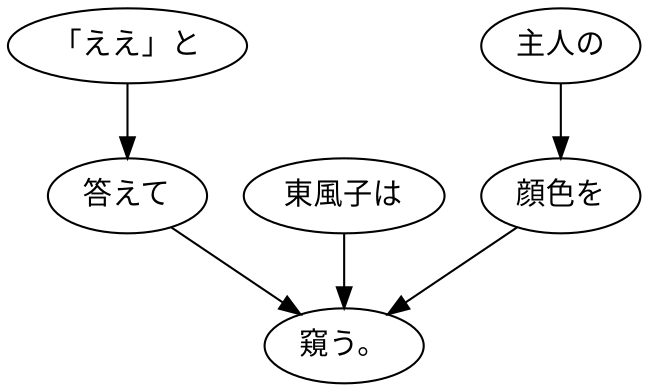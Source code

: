 digraph graph807 {
	node0 [label="「ええ」と"];
	node1 [label="答えて"];
	node2 [label="東風子は"];
	node3 [label="主人の"];
	node4 [label="顔色を"];
	node5 [label="窺う。"];
	node0 -> node1;
	node1 -> node5;
	node2 -> node5;
	node3 -> node4;
	node4 -> node5;
}
